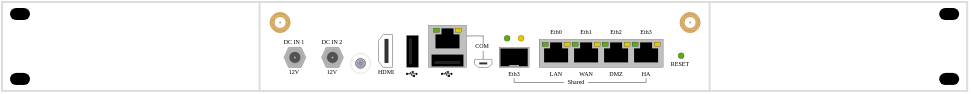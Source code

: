 <mxfile version="24.7.17">
  <diagram name="Page-1" id="KZN-zyBD-0XipZeYQRDT">
    <mxGraphModel dx="557" dy="319" grid="1" gridSize="10" guides="1" tooltips="1" connect="1" arrows="1" fold="1" page="1" pageScale="1" pageWidth="500" pageHeight="200" math="0" shadow="0">
      <root>
        <mxCell id="0" />
        <mxCell id="1" parent="0" />
        <mxCell id="PIq-Gbp7EknckttF03jQ-88" value="" style="group" vertex="1" connectable="0" parent="1">
          <mxGeometry x="9" y="78" width="482.6" height="44.45" as="geometry" />
        </mxCell>
        <mxCell id="PZP4gdgeWaH-fIwLRfgN-368" value="" style="rounded=0;whiteSpace=wrap;html=1;fillColor=#FFFFFF;strokeColor=#DDDDDD;glass=0;aspect=fixed;container=0;" parent="PIq-Gbp7EknckttF03jQ-88" vertex="1">
          <mxGeometry width="482.6" height="44.45" as="geometry" />
        </mxCell>
        <mxCell id="PZP4gdgeWaH-fIwLRfgN-376" value="" style="rounded=0;whiteSpace=wrap;html=1;fillColor=#000000;fontColor=#ffffff;strokeColor=none;container=0;" parent="PIq-Gbp7EknckttF03jQ-88" vertex="1">
          <mxGeometry x="7" y="35.45" width="4" height="6" as="geometry" />
        </mxCell>
        <mxCell id="PZP4gdgeWaH-fIwLRfgN-381" value="" style="ellipse;whiteSpace=wrap;html=1;aspect=fixed;strokeColor=none;fillColor=#000000;container=0;" parent="PIq-Gbp7EknckttF03jQ-88" vertex="1">
          <mxGeometry x="8" y="35.45" width="6" height="6" as="geometry" />
        </mxCell>
        <mxCell id="PZP4gdgeWaH-fIwLRfgN-382" value="" style="ellipse;whiteSpace=wrap;html=1;aspect=fixed;strokeColor=none;fillColor=#000000;container=0;" parent="PIq-Gbp7EknckttF03jQ-88" vertex="1">
          <mxGeometry x="4" y="35.45" width="6" height="6" as="geometry" />
        </mxCell>
        <mxCell id="PZP4gdgeWaH-fIwLRfgN-385" value="" style="rounded=0;whiteSpace=wrap;html=1;fillColor=#000000;fontColor=#ffffff;strokeColor=none;container=0;" parent="PIq-Gbp7EknckttF03jQ-88" vertex="1">
          <mxGeometry x="7" y="3" width="4" height="6" as="geometry" />
        </mxCell>
        <mxCell id="PZP4gdgeWaH-fIwLRfgN-386" value="" style="ellipse;whiteSpace=wrap;html=1;aspect=fixed;strokeColor=none;fillColor=#000000;container=0;" parent="PIq-Gbp7EknckttF03jQ-88" vertex="1">
          <mxGeometry x="8" y="3" width="6" height="6" as="geometry" />
        </mxCell>
        <mxCell id="PZP4gdgeWaH-fIwLRfgN-387" value="" style="ellipse;whiteSpace=wrap;html=1;aspect=fixed;strokeColor=none;fillColor=#000000;container=0;" parent="PIq-Gbp7EknckttF03jQ-88" vertex="1">
          <mxGeometry x="4" y="3" width="6" height="6" as="geometry" />
        </mxCell>
        <mxCell id="PZP4gdgeWaH-fIwLRfgN-391" value="" style="rounded=0;whiteSpace=wrap;html=1;fillColor=#000000;fontColor=#ffffff;strokeColor=none;container=0;" parent="PIq-Gbp7EknckttF03jQ-88" vertex="1">
          <mxGeometry x="471.6" y="35.45" width="4" height="6" as="geometry" />
        </mxCell>
        <mxCell id="PZP4gdgeWaH-fIwLRfgN-392" value="" style="ellipse;whiteSpace=wrap;html=1;aspect=fixed;strokeColor=none;fillColor=#000000;container=0;" parent="PIq-Gbp7EknckttF03jQ-88" vertex="1">
          <mxGeometry x="472.6" y="35.45" width="6" height="6" as="geometry" />
        </mxCell>
        <mxCell id="PZP4gdgeWaH-fIwLRfgN-393" value="" style="ellipse;whiteSpace=wrap;html=1;aspect=fixed;strokeColor=none;fillColor=#000000;container=0;" parent="PIq-Gbp7EknckttF03jQ-88" vertex="1">
          <mxGeometry x="468.6" y="35.45" width="6" height="6" as="geometry" />
        </mxCell>
        <mxCell id="PZP4gdgeWaH-fIwLRfgN-395" value="" style="rounded=0;whiteSpace=wrap;html=1;fillColor=#000000;fontColor=#ffffff;strokeColor=none;container=0;" parent="PIq-Gbp7EknckttF03jQ-88" vertex="1">
          <mxGeometry x="471.6" y="3" width="4" height="6" as="geometry" />
        </mxCell>
        <mxCell id="PZP4gdgeWaH-fIwLRfgN-396" value="" style="ellipse;whiteSpace=wrap;html=1;aspect=fixed;strokeColor=none;fillColor=#000000;container=0;" parent="PIq-Gbp7EknckttF03jQ-88" vertex="1">
          <mxGeometry x="472.6" y="3" width="6" height="6" as="geometry" />
        </mxCell>
        <mxCell id="PZP4gdgeWaH-fIwLRfgN-397" value="" style="ellipse;whiteSpace=wrap;html=1;aspect=fixed;strokeColor=none;fillColor=#000000;container=0;" parent="PIq-Gbp7EknckttF03jQ-88" vertex="1">
          <mxGeometry x="468.6" y="3" width="6" height="6" as="geometry" />
        </mxCell>
        <mxCell id="PZP4gdgeWaH-fIwLRfgN-369" value="" style="rounded=0;whiteSpace=wrap;html=1;fillColor=#FFFFFF;strokeColor=#DDDDDD;glass=0;container=0;" parent="PIq-Gbp7EknckttF03jQ-88" vertex="1">
          <mxGeometry x="128.8" width="225" height="44.45" as="geometry" />
        </mxCell>
        <mxCell id="b95crAYpzDAx5Qbeu-VA-2" value="LAN" style="text;html=1;align=center;verticalAlign=middle;rounded=0;fontSize=3;fontColor=#000000;fontFamily=Lucida Console;spacing=0;whiteSpace=wrap;spacingRight=0;" parent="PIq-Gbp7EknckttF03jQ-88" vertex="1">
          <mxGeometry x="271.8" y="34.45" width="10" height="3.45" as="geometry" />
        </mxCell>
        <mxCell id="u_5jVX6GxhMMPaia9oR6-25" value="" style="rounded=0;whiteSpace=wrap;html=1;strokeColor=#000000;fillColor=#BFBFBF;fontColor=#ffffff;strokeWidth=0.1;fontSize=3;fontFamily=Teko Light;align=center;verticalAlign=middle;container=0;" parent="PIq-Gbp7EknckttF03jQ-88" vertex="1">
          <mxGeometry x="268.3" y="18.45" width="62" height="14" as="geometry" />
        </mxCell>
        <mxCell id="u_5jVX6GxhMMPaia9oR6-29" value="" style="rounded=0;whiteSpace=wrap;html=1;strokeColor=none;fillColor=#000000;fontColor=#ffffff;strokeWidth=0.1;fontSize=3;fontFamily=Teko Light;container=0;" parent="PIq-Gbp7EknckttF03jQ-88" vertex="1">
          <mxGeometry x="270.797" y="22.951" width="12" height="6.997" as="geometry" />
        </mxCell>
        <mxCell id="u_5jVX6GxhMMPaia9oR6-30" value="" style="rounded=0;whiteSpace=wrap;html=1;strokeColor=none;fillColor=#000000;fontColor=#ffffff;strokeWidth=0.1;fontSize=3;fontFamily=Teko Light;container=0;" parent="PIq-Gbp7EknckttF03jQ-88" vertex="1">
          <mxGeometry x="273.799" y="19.948" width="6" height="4" as="geometry" />
        </mxCell>
        <mxCell id="u_5jVX6GxhMMPaia9oR6-36" value="" style="rounded=0;whiteSpace=wrap;html=1;strokeColor=none;fillColor=#000000;fontColor=#ffffff;strokeWidth=0.1;fontSize=3;fontFamily=Teko Light;container=0;" parent="PIq-Gbp7EknckttF03jQ-88" vertex="1">
          <mxGeometry x="285.797" y="22.951" width="12" height="7" as="geometry" />
        </mxCell>
        <mxCell id="u_5jVX6GxhMMPaia9oR6-37" value="" style="rounded=0;whiteSpace=wrap;html=1;strokeColor=none;fillColor=#000000;fontColor=#ffffff;strokeWidth=0.1;fontSize=3;fontFamily=Teko Light;container=0;" parent="PIq-Gbp7EknckttF03jQ-88" vertex="1">
          <mxGeometry x="288.799" y="19.948" width="6" height="4" as="geometry" />
        </mxCell>
        <mxCell id="u_5jVX6GxhMMPaia9oR6-39" value="" style="rounded=0;whiteSpace=wrap;html=1;strokeColor=none;fillColor=#000000;fontColor=#ffffff;strokeWidth=0.1;fontSize=3;fontFamily=Teko Light;container=0;" parent="PIq-Gbp7EknckttF03jQ-88" vertex="1">
          <mxGeometry x="300.797" y="22.951" width="12" height="7" as="geometry" />
        </mxCell>
        <mxCell id="u_5jVX6GxhMMPaia9oR6-40" value="" style="rounded=0;whiteSpace=wrap;html=1;strokeColor=none;fillColor=#000000;fontColor=#ffffff;strokeWidth=0.1;fontSize=3;fontFamily=Teko Light;container=0;" parent="PIq-Gbp7EknckttF03jQ-88" vertex="1">
          <mxGeometry x="303.799" y="19.948" width="6" height="4" as="geometry" />
        </mxCell>
        <mxCell id="u_5jVX6GxhMMPaia9oR6-42" value="" style="rounded=0;whiteSpace=wrap;html=1;strokeColor=none;fillColor=#000000;fontColor=#ffffff;strokeWidth=0.1;fontSize=3;fontFamily=Teko Light;container=0;" parent="PIq-Gbp7EknckttF03jQ-88" vertex="1">
          <mxGeometry x="315.797" y="22.951" width="12" height="7" as="geometry" />
        </mxCell>
        <mxCell id="u_5jVX6GxhMMPaia9oR6-43" value="" style="rounded=0;whiteSpace=wrap;html=1;strokeColor=none;fillColor=#000000;fontColor=#ffffff;strokeWidth=0.1;fontSize=3;fontFamily=Teko Light;container=0;" parent="PIq-Gbp7EknckttF03jQ-88" vertex="1">
          <mxGeometry x="318.799" y="19.948" width="6" height="4" as="geometry" />
        </mxCell>
        <mxCell id="b95crAYpzDAx5Qbeu-VA-24" value="" style="rounded=0;whiteSpace=wrap;html=1;strokeColor=#000000;fillColor=#60a917;fontColor=#ffffff;strokeWidth=0.1;fontSize=3;fontFamily=Teko Light;container=0;" parent="PIq-Gbp7EknckttF03jQ-88" vertex="1">
          <mxGeometry x="269.8" y="19.839" width="3" height="2.112" as="geometry" />
        </mxCell>
        <mxCell id="b95crAYpzDAx5Qbeu-VA-25" value="" style="rounded=0;whiteSpace=wrap;html=1;strokeColor=#000000;fillColor=#e3c800;fontColor=#000000;strokeWidth=0.1;fontSize=3;fontFamily=Teko Light;container=0;" parent="PIq-Gbp7EknckttF03jQ-88" vertex="1">
          <mxGeometry x="280.8" y="19.839" width="3" height="2.112" as="geometry" />
        </mxCell>
        <mxCell id="b95crAYpzDAx5Qbeu-VA-26" value="" style="rounded=0;whiteSpace=wrap;html=1;strokeColor=#000000;fillColor=#60a917;fontColor=#ffffff;strokeWidth=0.1;fontSize=3;fontFamily=Teko Light;container=0;" parent="PIq-Gbp7EknckttF03jQ-88" vertex="1">
          <mxGeometry x="284.8" y="19.839" width="3" height="2.112" as="geometry" />
        </mxCell>
        <mxCell id="b95crAYpzDAx5Qbeu-VA-27" value="" style="rounded=0;whiteSpace=wrap;html=1;strokeColor=#000000;fillColor=#e3c800;fontColor=#000000;strokeWidth=0.1;fontSize=3;fontFamily=Teko Light;container=0;" parent="PIq-Gbp7EknckttF03jQ-88" vertex="1">
          <mxGeometry x="295.8" y="19.839" width="3" height="2.112" as="geometry" />
        </mxCell>
        <mxCell id="b95crAYpzDAx5Qbeu-VA-28" value="" style="rounded=0;whiteSpace=wrap;html=1;strokeColor=#000000;fillColor=#60a917;fontColor=#ffffff;strokeWidth=0.1;fontSize=3;fontFamily=Teko Light;container=0;" parent="PIq-Gbp7EknckttF03jQ-88" vertex="1">
          <mxGeometry x="299.8" y="19.839" width="3" height="2.112" as="geometry" />
        </mxCell>
        <mxCell id="b95crAYpzDAx5Qbeu-VA-29" value="" style="rounded=0;whiteSpace=wrap;html=1;strokeColor=#000000;fillColor=#e3c800;fontColor=#000000;strokeWidth=0.1;fontSize=3;fontFamily=Teko Light;container=0;" parent="PIq-Gbp7EknckttF03jQ-88" vertex="1">
          <mxGeometry x="310.8" y="19.839" width="3" height="2.112" as="geometry" />
        </mxCell>
        <mxCell id="b95crAYpzDAx5Qbeu-VA-30" value="" style="rounded=0;whiteSpace=wrap;html=1;strokeColor=#000000;fillColor=#60a917;fontColor=#ffffff;strokeWidth=0.1;fontSize=3;fontFamily=Teko Light;container=0;" parent="PIq-Gbp7EknckttF03jQ-88" vertex="1">
          <mxGeometry x="314.8" y="19.839" width="3" height="2.112" as="geometry" />
        </mxCell>
        <mxCell id="b95crAYpzDAx5Qbeu-VA-31" value="" style="rounded=0;whiteSpace=wrap;html=1;strokeColor=#000000;fillColor=#e3c800;fontColor=#000000;strokeWidth=0.1;fontSize=3;fontFamily=Teko Light;container=0;" parent="PIq-Gbp7EknckttF03jQ-88" vertex="1">
          <mxGeometry x="325.8" y="19.839" width="3" height="2.112" as="geometry" />
        </mxCell>
        <mxCell id="b95crAYpzDAx5Qbeu-VA-41" value="WAN" style="text;html=1;align=center;verticalAlign=middle;rounded=0;fontSize=3;fontColor=#000000;fontFamily=Lucida Console;spacing=0;whiteSpace=wrap;spacingRight=0;" parent="PIq-Gbp7EknckttF03jQ-88" vertex="1">
          <mxGeometry x="286.8" y="34.45" width="10" height="3.45" as="geometry" />
        </mxCell>
        <mxCell id="b95crAYpzDAx5Qbeu-VA-42" value="DMZ" style="text;html=1;align=center;verticalAlign=middle;rounded=0;fontSize=3;fontColor=#000000;fontFamily=Lucida Console;spacing=0;whiteSpace=wrap;spacingRight=0;" parent="PIq-Gbp7EknckttF03jQ-88" vertex="1">
          <mxGeometry x="301.8" y="34.45" width="10" height="3.45" as="geometry" />
        </mxCell>
        <mxCell id="PIq-Gbp7EknckttF03jQ-10" style="edgeStyle=orthogonalEdgeStyle;rounded=0;orthogonalLoop=1;jettySize=auto;html=1;exitX=0.5;exitY=1;exitDx=0;exitDy=0;entryX=1;entryY=0.5;entryDx=0;entryDy=0;endArrow=none;endFill=0;strokeWidth=0.2;strokeColor=#000000;" edge="1" parent="PIq-Gbp7EknckttF03jQ-88" source="b95crAYpzDAx5Qbeu-VA-43" target="PIq-Gbp7EknckttF03jQ-7">
          <mxGeometry relative="1" as="geometry">
            <Array as="points">
              <mxPoint x="322" y="40" />
              <mxPoint x="293" y="40" />
            </Array>
          </mxGeometry>
        </mxCell>
        <mxCell id="b95crAYpzDAx5Qbeu-VA-43" value="HA" style="text;html=1;align=center;verticalAlign=middle;rounded=0;fontSize=3;fontColor=#000000;fontFamily=Lucida Console;spacing=0;whiteSpace=wrap;spacingRight=0;" parent="PIq-Gbp7EknckttF03jQ-88" vertex="1">
          <mxGeometry x="316.8" y="34.45" width="10" height="3.45" as="geometry" />
        </mxCell>
        <mxCell id="PIq-Gbp7EknckttF03jQ-3" value="" style="group" vertex="1" connectable="0" parent="PIq-Gbp7EknckttF03jQ-88">
          <mxGeometry x="248.3" y="22.45" width="15" height="10.0" as="geometry" />
        </mxCell>
        <mxCell id="b95crAYpzDAx5Qbeu-VA-15" value="" style="rounded=0;whiteSpace=wrap;html=1;strokeColor=#000000;fillColor=#BFBFBF;fontColor=#ffffff;strokeWidth=0.1;container=0;align=center;verticalAlign=middle;fontFamily=Teko Light;fontSize=3;" parent="PIq-Gbp7EknckttF03jQ-3" vertex="1">
          <mxGeometry width="15" height="10.0" as="geometry" />
        </mxCell>
        <mxCell id="b95crAYpzDAx5Qbeu-VA-16" value="" style="rounded=0;whiteSpace=wrap;html=1;strokeColor=#AAAAAA;fillColor=#000000;fontColor=#ffffff;strokeWidth=0.1;container=0;" parent="PIq-Gbp7EknckttF03jQ-3" vertex="1">
          <mxGeometry x="0.6" y="0.526" width="13.79" height="8.947" as="geometry" />
        </mxCell>
        <mxCell id="b95crAYpzDAx5Qbeu-VA-17" value="" style="rounded=0;whiteSpace=wrap;html=1;strokeColor=#AAAAAA;fillColor=#BFBFBF;fontColor=#ffffff;strokeWidth=0.1;container=0;" parent="PIq-Gbp7EknckttF03jQ-3" vertex="1">
          <mxGeometry x="5.081" y="8.856" width="4.839" height="0.614" as="geometry" />
        </mxCell>
        <mxCell id="PIq-Gbp7EknckttF03jQ-9" style="edgeStyle=orthogonalEdgeStyle;rounded=0;orthogonalLoop=1;jettySize=auto;html=1;exitX=0.5;exitY=1;exitDx=0;exitDy=0;entryX=0;entryY=0.5;entryDx=0;entryDy=0;endArrow=none;endFill=0;strokeWidth=0.2;strokeColor=#000000;" edge="1" parent="PIq-Gbp7EknckttF03jQ-88" source="PIq-Gbp7EknckttF03jQ-4" target="PIq-Gbp7EknckttF03jQ-7">
          <mxGeometry relative="1" as="geometry">
            <Array as="points">
              <mxPoint x="256" y="40" />
              <mxPoint x="281" y="40" />
            </Array>
          </mxGeometry>
        </mxCell>
        <mxCell id="PIq-Gbp7EknckttF03jQ-4" value="Eth3" style="text;html=1;align=center;verticalAlign=middle;rounded=0;fontSize=3;fontColor=#000000;fontFamily=Lucida Console;spacing=0;whiteSpace=wrap;spacingRight=0;" vertex="1" parent="PIq-Gbp7EknckttF03jQ-88">
          <mxGeometry x="250.8" y="34.45" width="10" height="3.45" as="geometry" />
        </mxCell>
        <mxCell id="PIq-Gbp7EknckttF03jQ-7" value="Shared" style="text;html=1;align=center;verticalAlign=middle;rounded=0;fontSize=3;fontColor=#000000;fontFamily=Lucida Console;spacing=0;whiteSpace=wrap;spacingRight=0;" vertex="1" parent="PIq-Gbp7EknckttF03jQ-88">
          <mxGeometry x="280.8" y="38.0" width="12" height="3.45" as="geometry" />
        </mxCell>
        <mxCell id="PIq-Gbp7EknckttF03jQ-16" value="" style="group" vertex="1" connectable="0" parent="PIq-Gbp7EknckttF03jQ-88">
          <mxGeometry x="338.8" y="5" width="10" height="10" as="geometry" />
        </mxCell>
        <mxCell id="PIq-Gbp7EknckttF03jQ-11" value="" style="ellipse;whiteSpace=wrap;html=1;aspect=fixed;strokeColor=#CCA15E;fillColor=#E3B369;strokeWidth=0.5;" vertex="1" parent="PIq-Gbp7EknckttF03jQ-16">
          <mxGeometry width="10" height="10" as="geometry" />
        </mxCell>
        <mxCell id="PIq-Gbp7EknckttF03jQ-13" value="" style="shape=hexagon;perimeter=hexagonPerimeter2;whiteSpace=wrap;html=1;fixedSize=1;strokeColor=#CCA15E;strokeWidth=0.5;align=center;verticalAlign=middle;fontFamily=Helvetica;fontSize=12;fontColor=default;fillColor=#E3B369;size=2.274;" vertex="1" parent="PIq-Gbp7EknckttF03jQ-16">
          <mxGeometry x="0.6" y="1" width="8.8" height="8" as="geometry" />
        </mxCell>
        <mxCell id="PIq-Gbp7EknckttF03jQ-14" value="" style="ellipse;whiteSpace=wrap;html=1;aspect=fixed;strokeColor=#CCA15E;fillColor=#ffffff;strokeWidth=0.5;" vertex="1" parent="PIq-Gbp7EknckttF03jQ-16">
          <mxGeometry x="2" y="2" width="6" height="6" as="geometry" />
        </mxCell>
        <mxCell id="PIq-Gbp7EknckttF03jQ-15" value="" style="ellipse;whiteSpace=wrap;html=1;aspect=fixed;strokeColor=none;fillColor=#CCA15E;strokeWidth=0.5;" vertex="1" parent="PIq-Gbp7EknckttF03jQ-16">
          <mxGeometry x="4.5" y="4.5" width="1" height="1" as="geometry" />
        </mxCell>
        <mxCell id="PIq-Gbp7EknckttF03jQ-17" value="" style="group" vertex="1" connectable="0" parent="PIq-Gbp7EknckttF03jQ-88">
          <mxGeometry x="133.8" y="5" width="10" height="10" as="geometry" />
        </mxCell>
        <mxCell id="PIq-Gbp7EknckttF03jQ-18" value="" style="ellipse;whiteSpace=wrap;html=1;aspect=fixed;strokeColor=#CCA15E;fillColor=#E3B369;strokeWidth=0.5;" vertex="1" parent="PIq-Gbp7EknckttF03jQ-17">
          <mxGeometry width="10" height="10" as="geometry" />
        </mxCell>
        <mxCell id="PIq-Gbp7EknckttF03jQ-19" value="" style="shape=hexagon;perimeter=hexagonPerimeter2;whiteSpace=wrap;html=1;fixedSize=1;strokeColor=#CCA15E;strokeWidth=0.5;align=center;verticalAlign=middle;fontFamily=Helvetica;fontSize=12;fontColor=default;fillColor=#E3B369;size=2.274;" vertex="1" parent="PIq-Gbp7EknckttF03jQ-17">
          <mxGeometry x="0.6" y="1" width="8.8" height="8" as="geometry" />
        </mxCell>
        <mxCell id="PIq-Gbp7EknckttF03jQ-20" value="" style="ellipse;whiteSpace=wrap;html=1;aspect=fixed;strokeColor=#CCA15E;fillColor=#ffffff;strokeWidth=0.5;" vertex="1" parent="PIq-Gbp7EknckttF03jQ-17">
          <mxGeometry x="2" y="2" width="6" height="6" as="geometry" />
        </mxCell>
        <mxCell id="PIq-Gbp7EknckttF03jQ-21" value="" style="ellipse;whiteSpace=wrap;html=1;aspect=fixed;strokeColor=none;fillColor=#CCA15E;strokeWidth=0.5;" vertex="1" parent="PIq-Gbp7EknckttF03jQ-17">
          <mxGeometry x="4.5" y="4.5" width="1" height="1" as="geometry" />
        </mxCell>
        <mxCell id="PIq-Gbp7EknckttF03jQ-33" value="" style="group" vertex="1" connectable="0" parent="PIq-Gbp7EknckttF03jQ-88">
          <mxGeometry x="140.8" y="22.45" width="10.8" height="10" as="geometry" />
        </mxCell>
        <mxCell id="PIq-Gbp7EknckttF03jQ-24" value="" style="shape=hexagon;perimeter=hexagonPerimeter2;whiteSpace=wrap;html=1;fixedSize=1;strokeColor=#AAAAAA;strokeWidth=0.5;align=center;verticalAlign=middle;fontFamily=Helvetica;fontSize=12;fontColor=default;fillColor=#B5B5B5;size=2.274;container=0;" vertex="1" parent="PIq-Gbp7EknckttF03jQ-33">
          <mxGeometry width="10.8" height="10" as="geometry" />
        </mxCell>
        <mxCell id="PIq-Gbp7EknckttF03jQ-23" value="" style="ellipse;whiteSpace=wrap;html=1;aspect=fixed;strokeColor=#AAAAAA;fillColor=#B5B5B5;strokeWidth=0.5;align=center;verticalAlign=middle;fontFamily=Helvetica;fontSize=12;fontColor=default;container=0;" vertex="1" parent="PIq-Gbp7EknckttF03jQ-33">
          <mxGeometry x="1.4" y="1" width="8" height="8" as="geometry" />
        </mxCell>
        <mxCell id="PIq-Gbp7EknckttF03jQ-25" value="" style="ellipse;whiteSpace=wrap;html=1;aspect=fixed;strokeColor=#AAAAAA;fillColor=#525252;strokeWidth=0.5;container=0;" vertex="1" parent="PIq-Gbp7EknckttF03jQ-33">
          <mxGeometry x="2.4" y="2" width="6" height="6" as="geometry" />
        </mxCell>
        <mxCell id="PIq-Gbp7EknckttF03jQ-26" value="" style="ellipse;whiteSpace=wrap;html=1;aspect=fixed;strokeColor=none;fillColor=#aaaaaa;strokeWidth=0.5;container=0;" vertex="1" parent="PIq-Gbp7EknckttF03jQ-33">
          <mxGeometry x="4.9" y="4.5" width="1" height="1" as="geometry" />
        </mxCell>
        <mxCell id="PIq-Gbp7EknckttF03jQ-34" value="" style="group" vertex="1" connectable="0" parent="PIq-Gbp7EknckttF03jQ-88">
          <mxGeometry x="159.6" y="22.45" width="10.8" height="10" as="geometry" />
        </mxCell>
        <mxCell id="PIq-Gbp7EknckttF03jQ-35" value="" style="shape=hexagon;perimeter=hexagonPerimeter2;whiteSpace=wrap;html=1;fixedSize=1;strokeColor=#AAAAAA;strokeWidth=0.5;align=center;verticalAlign=middle;fontFamily=Helvetica;fontSize=12;fontColor=default;fillColor=#B5B5B5;size=2.274;container=0;" vertex="1" parent="PIq-Gbp7EknckttF03jQ-34">
          <mxGeometry width="10.8" height="10" as="geometry" />
        </mxCell>
        <mxCell id="PIq-Gbp7EknckttF03jQ-36" value="" style="ellipse;whiteSpace=wrap;html=1;aspect=fixed;strokeColor=#AAAAAA;fillColor=#B5B5B5;strokeWidth=0.5;align=center;verticalAlign=middle;fontFamily=Helvetica;fontSize=12;fontColor=default;container=0;" vertex="1" parent="PIq-Gbp7EknckttF03jQ-34">
          <mxGeometry x="1.4" y="1" width="8" height="8" as="geometry" />
        </mxCell>
        <mxCell id="PIq-Gbp7EknckttF03jQ-37" value="" style="ellipse;whiteSpace=wrap;html=1;aspect=fixed;strokeColor=#AAAAAA;fillColor=#525252;strokeWidth=0.5;container=0;" vertex="1" parent="PIq-Gbp7EknckttF03jQ-34">
          <mxGeometry x="2.4" y="2" width="6" height="6" as="geometry" />
        </mxCell>
        <mxCell id="PIq-Gbp7EknckttF03jQ-38" value="" style="ellipse;whiteSpace=wrap;html=1;aspect=fixed;strokeColor=none;fillColor=#aaaaaa;strokeWidth=0.5;container=0;" vertex="1" parent="PIq-Gbp7EknckttF03jQ-34">
          <mxGeometry x="4.9" y="4.5" width="1" height="1" as="geometry" />
        </mxCell>
        <mxCell id="PIq-Gbp7EknckttF03jQ-39" value="12V" style="text;html=1;align=center;verticalAlign=middle;rounded=0;fontSize=3;fontColor=#000000;fontFamily=Lucida Console;spacing=0;whiteSpace=wrap;spacingRight=0;" vertex="1" parent="PIq-Gbp7EknckttF03jQ-88">
          <mxGeometry x="141.2" y="33.45" width="10" height="3.45" as="geometry" />
        </mxCell>
        <mxCell id="PIq-Gbp7EknckttF03jQ-40" value="12V" style="text;html=1;align=center;verticalAlign=middle;rounded=0;fontSize=3;fontColor=#000000;fontFamily=Lucida Console;spacing=0;whiteSpace=wrap;spacingRight=0;" vertex="1" parent="PIq-Gbp7EknckttF03jQ-88">
          <mxGeometry x="160.0" y="33.45" width="10" height="3.45" as="geometry" />
        </mxCell>
        <mxCell id="PIq-Gbp7EknckttF03jQ-41" value="DC IN 1" style="text;html=1;align=center;verticalAlign=middle;rounded=0;fontSize=3;fontColor=#000000;fontFamily=Lucida Console;spacing=0;whiteSpace=wrap;spacingRight=0;" vertex="1" parent="PIq-Gbp7EknckttF03jQ-88">
          <mxGeometry x="140.2" y="18.45" width="12" height="3.45" as="geometry" />
        </mxCell>
        <mxCell id="PIq-Gbp7EknckttF03jQ-42" value="DC IN 2" style="text;html=1;align=center;verticalAlign=middle;rounded=0;fontSize=3;fontColor=#000000;fontFamily=Lucida Console;spacing=0;whiteSpace=wrap;spacingRight=0;" vertex="1" parent="PIq-Gbp7EknckttF03jQ-88">
          <mxGeometry x="159.0" y="18.45" width="12" height="3.45" as="geometry" />
        </mxCell>
        <mxCell id="PIq-Gbp7EknckttF03jQ-43" value="Eth0" style="text;html=1;align=center;verticalAlign=middle;rounded=0;fontSize=3;fontColor=#000000;fontFamily=Lucida Console;spacing=0;whiteSpace=wrap;spacingRight=0;" vertex="1" parent="PIq-Gbp7EknckttF03jQ-88">
          <mxGeometry x="271.8" y="13.45" width="10" height="3.45" as="geometry" />
        </mxCell>
        <mxCell id="PIq-Gbp7EknckttF03jQ-44" value="Eth1" style="text;html=1;align=center;verticalAlign=middle;rounded=0;fontSize=3;fontColor=#000000;fontFamily=Lucida Console;spacing=0;whiteSpace=wrap;spacingRight=0;" vertex="1" parent="PIq-Gbp7EknckttF03jQ-88">
          <mxGeometry x="286.8" y="13.45" width="10" height="3.45" as="geometry" />
        </mxCell>
        <mxCell id="PIq-Gbp7EknckttF03jQ-45" value="Eth2" style="text;html=1;align=center;verticalAlign=middle;rounded=0;fontSize=3;fontColor=#000000;fontFamily=Lucida Console;spacing=0;whiteSpace=wrap;spacingRight=0;" vertex="1" parent="PIq-Gbp7EknckttF03jQ-88">
          <mxGeometry x="301.8" y="13.45" width="10" height="3.45" as="geometry" />
        </mxCell>
        <mxCell id="PIq-Gbp7EknckttF03jQ-46" value="Eth3" style="text;html=1;align=center;verticalAlign=middle;rounded=0;fontSize=3;fontColor=#000000;fontFamily=Lucida Console;spacing=0;whiteSpace=wrap;spacingRight=0;" vertex="1" parent="PIq-Gbp7EknckttF03jQ-88">
          <mxGeometry x="316.8" y="13.45" width="10" height="3.45" as="geometry" />
        </mxCell>
        <mxCell id="PIq-Gbp7EknckttF03jQ-53" value="" style="group" vertex="1" connectable="0" parent="PIq-Gbp7EknckttF03jQ-88">
          <mxGeometry x="174" y="25.45" width="10" height="10.0" as="geometry" />
        </mxCell>
        <mxCell id="PIq-Gbp7EknckttF03jQ-48" value="" style="ellipse;whiteSpace=wrap;html=1;aspect=fixed;strokeColor=#E3E3E3;fillColor=#FFFFFF;strokeWidth=0.5;" vertex="1" parent="PIq-Gbp7EknckttF03jQ-53">
          <mxGeometry width="10" height="10" as="geometry" />
        </mxCell>
        <mxCell id="PIq-Gbp7EknckttF03jQ-50" value="" style="ellipse;whiteSpace=wrap;html=1;aspect=fixed;strokeColor=#000000;fillColor=#B5B5B5;strokeWidth=0.2;" vertex="1" parent="PIq-Gbp7EknckttF03jQ-53">
          <mxGeometry x="2.5" y="2.5" width="5" height="5" as="geometry" />
        </mxCell>
        <mxCell id="PIq-Gbp7EknckttF03jQ-52" value="" style="sketch=0;html=1;strokeColor=#0000FF;shadow=0;fillColor=none;verticalAlign=top;labelPosition=center;verticalLabelPosition=bottom;shape=mxgraph.gcp2.a7_power;gradientColor=none;strokeWidth=0.1;movable=1;resizable=1;rotatable=1;deletable=1;editable=1;locked=0;connectable=1;container=0;" vertex="1" parent="PIq-Gbp7EknckttF03jQ-53">
          <mxGeometry x="3.5" y="3.5" width="3" height="3" as="geometry" />
        </mxCell>
        <mxCell id="PIq-Gbp7EknckttF03jQ-56" value="HDMI" style="text;html=1;align=center;verticalAlign=middle;rounded=0;fontSize=3;fontColor=#000000;fontFamily=Lucida Console;spacing=0;whiteSpace=wrap;spacingRight=0;" vertex="1" parent="PIq-Gbp7EknckttF03jQ-88">
          <mxGeometry x="187.0" y="33.45" width="10" height="3.45" as="geometry" />
        </mxCell>
        <mxCell id="PIq-Gbp7EknckttF03jQ-57" value="" style="group" vertex="1" connectable="0" parent="PIq-Gbp7EknckttF03jQ-88">
          <mxGeometry x="188" y="16" width="7" height="16.45" as="geometry" />
        </mxCell>
        <mxCell id="PIq-Gbp7EknckttF03jQ-54" value="" style="shape=loopLimit;whiteSpace=wrap;html=1;direction=north;size=3;rounded=0;strokeColor=#AAAAAA;strokeWidth=0.5;" vertex="1" parent="PIq-Gbp7EknckttF03jQ-57">
          <mxGeometry width="7" height="16.45" as="geometry" />
        </mxCell>
        <mxCell id="PIq-Gbp7EknckttF03jQ-55" value="" style="rounded=0;whiteSpace=wrap;html=1;strokeColor=none;fillColor=#333333;fontColor=#ffffff;strokeWidth=0.1;container=0;" vertex="1" parent="PIq-Gbp7EknckttF03jQ-57">
          <mxGeometry x="3" y="2.22" width="2" height="12" as="geometry" />
        </mxCell>
        <mxCell id="PIq-Gbp7EknckttF03jQ-76" style="edgeStyle=orthogonalEdgeStyle;rounded=0;orthogonalLoop=1;jettySize=auto;html=1;exitX=0.5;exitY=1;exitDx=0;exitDy=0;entryX=0.5;entryY=1;entryDx=0;entryDy=0;endArrow=none;endFill=0;strokeWidth=0.2;strokeColor=#000000;" edge="1" parent="PIq-Gbp7EknckttF03jQ-88" source="PIq-Gbp7EknckttF03jQ-75" target="PIq-Gbp7EknckttF03jQ-72">
          <mxGeometry relative="1" as="geometry" />
        </mxCell>
        <mxCell id="PIq-Gbp7EknckttF03jQ-77" style="edgeStyle=orthogonalEdgeStyle;rounded=0;orthogonalLoop=1;jettySize=auto;html=1;exitX=0.5;exitY=0;exitDx=0;exitDy=0;entryX=1;entryY=0.25;entryDx=0;entryDy=0;endArrow=none;endFill=0;strokeColor=#000000;strokeWidth=0.2;" edge="1" parent="PIq-Gbp7EknckttF03jQ-88" source="PIq-Gbp7EknckttF03jQ-75" target="PIq-Gbp7EknckttF03jQ-58">
          <mxGeometry relative="1" as="geometry">
            <Array as="points">
              <mxPoint x="240" y="17" />
            </Array>
          </mxGeometry>
        </mxCell>
        <mxCell id="PIq-Gbp7EknckttF03jQ-75" value="COM" style="text;html=1;align=center;verticalAlign=middle;rounded=0;fontSize=3;fontColor=#000000;fontFamily=Lucida Console;spacing=0;whiteSpace=wrap;spacingRight=0;" vertex="1" parent="PIq-Gbp7EknckttF03jQ-88">
          <mxGeometry x="235.36" y="20.72" width="10" height="3.45" as="geometry" />
        </mxCell>
        <mxCell id="PIq-Gbp7EknckttF03jQ-74" value="" style="group" vertex="1" connectable="0" parent="PIq-Gbp7EknckttF03jQ-88">
          <mxGeometry x="236" y="28.45" width="8.72" height="4" as="geometry" />
        </mxCell>
        <mxCell id="PIq-Gbp7EknckttF03jQ-72" value="" style="shape=loopLimit;whiteSpace=wrap;html=1;direction=west;size=2;rounded=0;strokeColor=#AAAAAA;strokeWidth=0.5;" vertex="1" parent="PIq-Gbp7EknckttF03jQ-74">
          <mxGeometry width="8.72" height="4" as="geometry" />
        </mxCell>
        <mxCell id="PIq-Gbp7EknckttF03jQ-73" value="" style="rounded=0;whiteSpace=wrap;html=1;strokeColor=none;fillColor=#333333;fontColor=#ffffff;strokeWidth=0.1;container=0;" vertex="1" parent="PIq-Gbp7EknckttF03jQ-74">
          <mxGeometry x="2.36" y="1.5" width="4" height="1" as="geometry" />
        </mxCell>
        <mxCell id="PIq-Gbp7EknckttF03jQ-81" value="" style="group" vertex="1" connectable="0" parent="PIq-Gbp7EknckttF03jQ-88">
          <mxGeometry x="202" y="16.45" width="6" height="16" as="geometry" />
        </mxCell>
        <mxCell id="PIq-Gbp7EknckttF03jQ-79" value="" style="rounded=0;whiteSpace=wrap;html=1;strokeColor=#aaaaaa;fillColor=#000000;strokeWidth=0.1;movable=1;resizable=1;rotatable=1;deletable=1;editable=1;locked=0;connectable=1;container=0;direction=south;" vertex="1" parent="PIq-Gbp7EknckttF03jQ-81">
          <mxGeometry width="6" height="16" as="geometry" />
        </mxCell>
        <mxCell id="PIq-Gbp7EknckttF03jQ-80" value="" style="rounded=0;whiteSpace=wrap;html=1;strokeColor=none;fillColor=#222222;strokeWidth=0.5;fontColor=#ffffff;movable=1;resizable=1;rotatable=1;deletable=1;editable=1;locked=0;connectable=1;container=0;direction=south;" vertex="1" parent="PIq-Gbp7EknckttF03jQ-81">
          <mxGeometry x="1.25" y="1.5" width="1.5" height="13" as="geometry" />
        </mxCell>
        <mxCell id="PIq-Gbp7EknckttF03jQ-58" value="" style="rounded=0;whiteSpace=wrap;html=1;strokeColor=#000000;fillColor=#BFBFBF;fontColor=#ffffff;strokeWidth=0.1;fontSize=3;fontFamily=Teko Light;align=center;verticalAlign=middle;container=0;" vertex="1" parent="PIq-Gbp7EknckttF03jQ-88">
          <mxGeometry x="213" y="11.45" width="19" height="21" as="geometry" />
        </mxCell>
        <mxCell id="PIq-Gbp7EknckttF03jQ-59" value="" style="rounded=0;whiteSpace=wrap;html=1;strokeColor=none;fillColor=#000000;fontColor=#ffffff;strokeWidth=0.1;fontSize=3;fontFamily=Teko Light;container=0;" vertex="1" parent="PIq-Gbp7EknckttF03jQ-88">
          <mxGeometry x="216.497" y="15.951" width="12" height="6.997" as="geometry" />
        </mxCell>
        <mxCell id="PIq-Gbp7EknckttF03jQ-60" value="" style="rounded=0;whiteSpace=wrap;html=1;strokeColor=none;fillColor=#000000;fontColor=#ffffff;strokeWidth=0.1;fontSize=3;fontFamily=Teko Light;container=0;" vertex="1" parent="PIq-Gbp7EknckttF03jQ-88">
          <mxGeometry x="219.499" y="12.948" width="6" height="4" as="geometry" />
        </mxCell>
        <mxCell id="PIq-Gbp7EknckttF03jQ-61" value="" style="rounded=0;whiteSpace=wrap;html=1;strokeColor=#000000;fillColor=#60a917;fontColor=#ffffff;strokeWidth=0.1;fontSize=3;fontFamily=Teko Light;container=0;" vertex="1" parent="PIq-Gbp7EknckttF03jQ-88">
          <mxGeometry x="215.5" y="12.839" width="3" height="2.112" as="geometry" />
        </mxCell>
        <mxCell id="PIq-Gbp7EknckttF03jQ-62" value="" style="rounded=0;whiteSpace=wrap;html=1;strokeColor=#000000;fillColor=#e3c800;fontColor=#000000;strokeWidth=0.1;fontSize=3;fontFamily=Teko Light;container=0;" vertex="1" parent="PIq-Gbp7EknckttF03jQ-88">
          <mxGeometry x="226.5" y="12.839" width="3" height="2.112" as="geometry" />
        </mxCell>
        <mxCell id="PIq-Gbp7EknckttF03jQ-65" value="" style="group" vertex="1" connectable="0" parent="PIq-Gbp7EknckttF03jQ-88">
          <mxGeometry x="214.5" y="26" width="16" height="6.0" as="geometry" />
        </mxCell>
        <mxCell id="PIq-Gbp7EknckttF03jQ-63" value="" style="rounded=0;whiteSpace=wrap;html=1;strokeColor=#aaaaaa;fillColor=#000000;strokeWidth=0.1;movable=1;resizable=1;rotatable=1;deletable=1;editable=1;locked=0;connectable=1;container=0;" vertex="1" parent="PIq-Gbp7EknckttF03jQ-65">
          <mxGeometry width="16" height="6" as="geometry" />
        </mxCell>
        <mxCell id="PIq-Gbp7EknckttF03jQ-64" value="" style="rounded=0;whiteSpace=wrap;html=1;strokeColor=none;fillColor=#222222;strokeWidth=0.5;fontColor=#ffffff;movable=1;resizable=1;rotatable=1;deletable=1;editable=1;locked=0;connectable=1;container=0;" vertex="1" parent="PIq-Gbp7EknckttF03jQ-65">
          <mxGeometry x="1.5" y="3.25" width="13" height="1.5" as="geometry" />
        </mxCell>
        <mxCell id="PIq-Gbp7EknckttF03jQ-82" value="" style="sketch=0;pointerEvents=1;shadow=0;dashed=0;html=1;strokeColor=none;labelPosition=center;verticalLabelPosition=bottom;verticalAlign=top;align=center;fillColor=#000000;shape=mxgraph.mscae.enterprise.usb;movable=1;resizable=1;rotatable=1;deletable=1;editable=1;locked=0;connectable=1;container=0;" vertex="1" parent="PIq-Gbp7EknckttF03jQ-88">
          <mxGeometry x="202" y="34.45" width="6" height="3" as="geometry" />
        </mxCell>
        <mxCell id="PIq-Gbp7EknckttF03jQ-83" value="" style="sketch=0;pointerEvents=1;shadow=0;dashed=0;html=1;strokeColor=none;labelPosition=center;verticalLabelPosition=bottom;verticalAlign=top;align=center;fillColor=#000000;shape=mxgraph.mscae.enterprise.usb;movable=1;resizable=1;rotatable=1;deletable=1;editable=1;locked=0;connectable=1;container=0;" vertex="1" parent="PIq-Gbp7EknckttF03jQ-88">
          <mxGeometry x="219.5" y="34.45" width="6" height="3" as="geometry" />
        </mxCell>
        <mxCell id="PIq-Gbp7EknckttF03jQ-84" value="" style="rounded=1;whiteSpace=wrap;html=1;strokeColor=#000000;fillColor=#60a917;fontColor=#ffffff;strokeWidth=0.1;fontSize=3;fontFamily=Teko Light;container=0;arcSize=50;" vertex="1" parent="PIq-Gbp7EknckttF03jQ-88">
          <mxGeometry x="250.8" y="16.399" width="3" height="3" as="geometry" />
        </mxCell>
        <mxCell id="PIq-Gbp7EknckttF03jQ-85" value="" style="rounded=1;whiteSpace=wrap;html=1;strokeColor=#000000;fillColor=#e3c800;fontColor=#000000;strokeWidth=0.1;fontSize=3;fontFamily=Teko Light;container=0;arcSize=50;" vertex="1" parent="PIq-Gbp7EknckttF03jQ-88">
          <mxGeometry x="257.8" y="16.399" width="3" height="3" as="geometry" />
        </mxCell>
        <mxCell id="PIq-Gbp7EknckttF03jQ-86" value="" style="rounded=1;whiteSpace=wrap;html=1;strokeColor=#000000;fillColor=#60a917;fontColor=#ffffff;strokeWidth=0.1;fontSize=3;fontFamily=Teko Light;container=0;arcSize=50;" vertex="1" parent="PIq-Gbp7EknckttF03jQ-88">
          <mxGeometry x="337.8" y="25.169" width="3" height="3" as="geometry" />
        </mxCell>
        <mxCell id="PIq-Gbp7EknckttF03jQ-87" value="RESET" style="text;html=1;align=center;verticalAlign=middle;rounded=0;fontSize=3;fontColor=#000000;fontFamily=Lucida Console;spacing=0;whiteSpace=wrap;spacingRight=0;" vertex="1" parent="PIq-Gbp7EknckttF03jQ-88">
          <mxGeometry x="334.3" y="29.0" width="10" height="3.45" as="geometry" />
        </mxCell>
      </root>
    </mxGraphModel>
  </diagram>
</mxfile>
